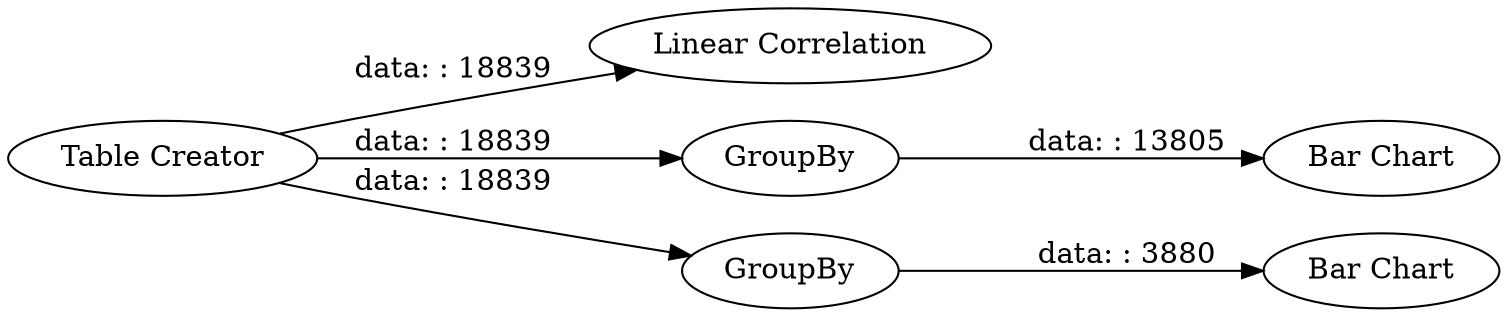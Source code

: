 digraph {
	"-3665515221981355201_2" [label="Linear Correlation"]
	"-3665515221981355201_3" [label="Bar Chart"]
	"-3665515221981355201_5" [label=GroupBy]
	"-3665515221981355201_7" [label="Table Creator"]
	"-3665515221981355201_6" [label="Bar Chart"]
	"-3665515221981355201_4" [label=GroupBy]
	"-3665515221981355201_5" -> "-3665515221981355201_6" [label="data: : 13805"]
	"-3665515221981355201_7" -> "-3665515221981355201_2" [label="data: : 18839"]
	"-3665515221981355201_7" -> "-3665515221981355201_5" [label="data: : 18839"]
	"-3665515221981355201_7" -> "-3665515221981355201_4" [label="data: : 18839"]
	"-3665515221981355201_4" -> "-3665515221981355201_3" [label="data: : 3880"]
	rankdir=LR
}
